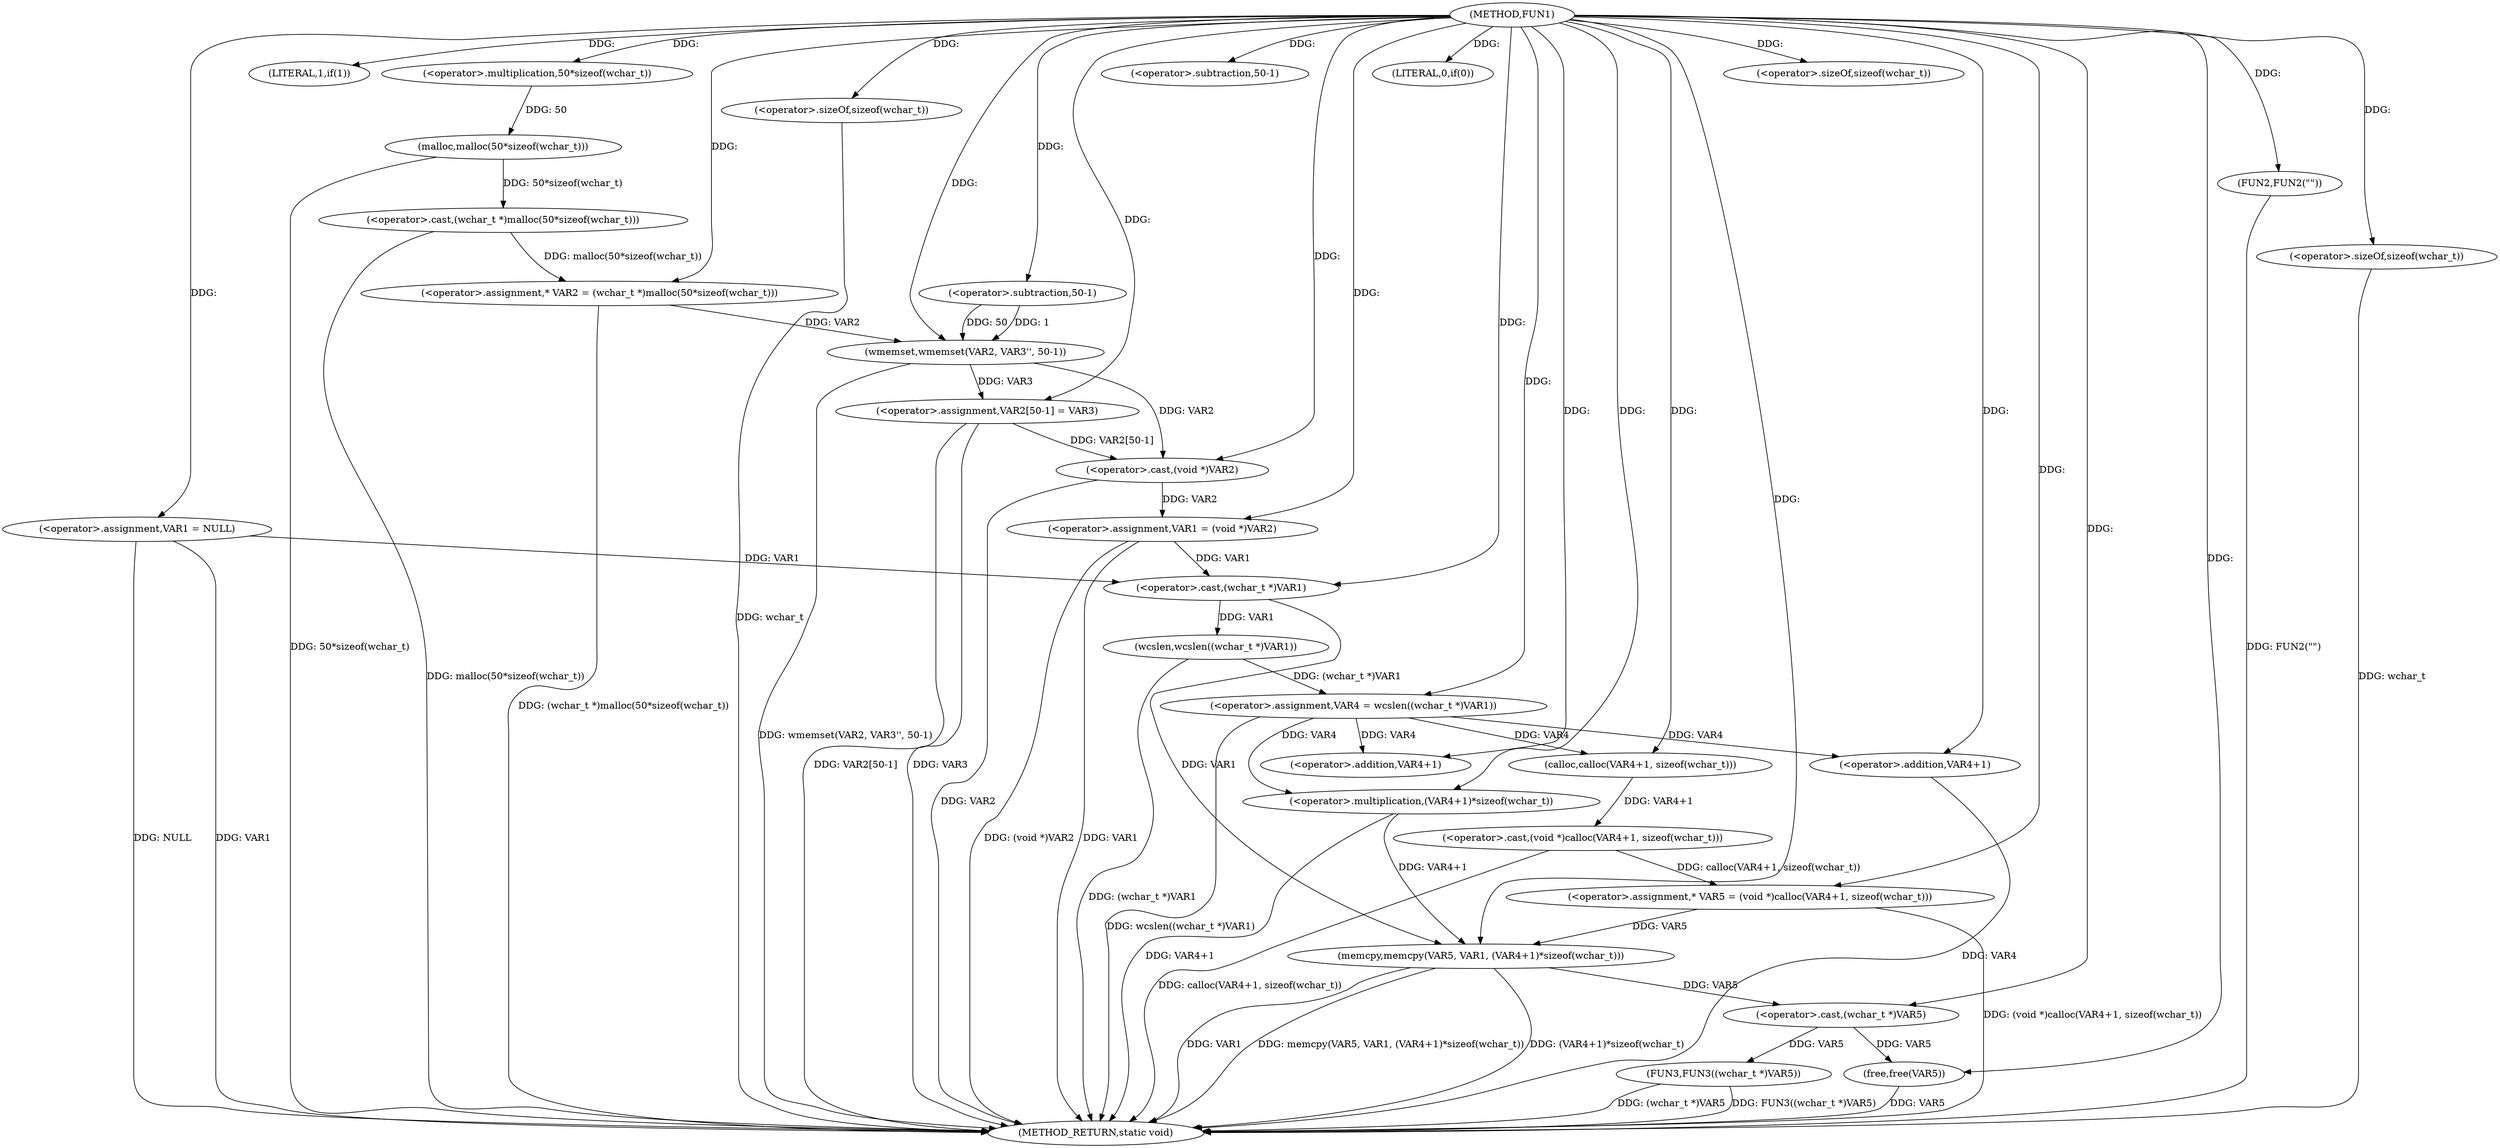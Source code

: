 digraph FUN1 {  
"1000100" [label = "(METHOD,FUN1)" ]
"1000179" [label = "(METHOD_RETURN,static void)" ]
"1000103" [label = "(<operator>.assignment,VAR1 = NULL)" ]
"1000107" [label = "(LITERAL,1,if(1))" ]
"1000111" [label = "(<operator>.assignment,* VAR2 = (wchar_t *)malloc(50*sizeof(wchar_t)))" ]
"1000113" [label = "(<operator>.cast,(wchar_t *)malloc(50*sizeof(wchar_t)))" ]
"1000115" [label = "(malloc,malloc(50*sizeof(wchar_t)))" ]
"1000116" [label = "(<operator>.multiplication,50*sizeof(wchar_t))" ]
"1000118" [label = "(<operator>.sizeOf,sizeof(wchar_t))" ]
"1000120" [label = "(wmemset,wmemset(VAR2, VAR3'', 50-1))" ]
"1000123" [label = "(<operator>.subtraction,50-1)" ]
"1000126" [label = "(<operator>.assignment,VAR2[50-1] = VAR3)" ]
"1000129" [label = "(<operator>.subtraction,50-1)" ]
"1000133" [label = "(<operator>.assignment,VAR1 = (void *)VAR2)" ]
"1000135" [label = "(<operator>.cast,(void *)VAR2)" ]
"1000139" [label = "(LITERAL,0,if(0))" ]
"1000141" [label = "(FUN2,FUN2(\"\"))" ]
"1000147" [label = "(<operator>.assignment,VAR4 = wcslen((wchar_t *)VAR1))" ]
"1000149" [label = "(wcslen,wcslen((wchar_t *)VAR1))" ]
"1000150" [label = "(<operator>.cast,(wchar_t *)VAR1)" ]
"1000154" [label = "(<operator>.assignment,* VAR5 = (void *)calloc(VAR4+1, sizeof(wchar_t)))" ]
"1000156" [label = "(<operator>.cast,(void *)calloc(VAR4+1, sizeof(wchar_t)))" ]
"1000158" [label = "(calloc,calloc(VAR4+1, sizeof(wchar_t)))" ]
"1000159" [label = "(<operator>.addition,VAR4+1)" ]
"1000162" [label = "(<operator>.sizeOf,sizeof(wchar_t))" ]
"1000164" [label = "(memcpy,memcpy(VAR5, VAR1, (VAR4+1)*sizeof(wchar_t)))" ]
"1000167" [label = "(<operator>.multiplication,(VAR4+1)*sizeof(wchar_t))" ]
"1000168" [label = "(<operator>.addition,VAR4+1)" ]
"1000171" [label = "(<operator>.sizeOf,sizeof(wchar_t))" ]
"1000173" [label = "(FUN3,FUN3((wchar_t *)VAR5))" ]
"1000174" [label = "(<operator>.cast,(wchar_t *)VAR5)" ]
"1000177" [label = "(free,free(VAR5))" ]
  "1000177" -> "1000179"  [ label = "DDG: VAR5"] 
  "1000171" -> "1000179"  [ label = "DDG: wchar_t"] 
  "1000168" -> "1000179"  [ label = "DDG: VAR4"] 
  "1000103" -> "1000179"  [ label = "DDG: VAR1"] 
  "1000103" -> "1000179"  [ label = "DDG: NULL"] 
  "1000164" -> "1000179"  [ label = "DDG: VAR1"] 
  "1000113" -> "1000179"  [ label = "DDG: malloc(50*sizeof(wchar_t))"] 
  "1000147" -> "1000179"  [ label = "DDG: wcslen((wchar_t *)VAR1)"] 
  "1000126" -> "1000179"  [ label = "DDG: VAR2[50-1]"] 
  "1000154" -> "1000179"  [ label = "DDG: (void *)calloc(VAR4+1, sizeof(wchar_t))"] 
  "1000118" -> "1000179"  [ label = "DDG: wchar_t"] 
  "1000167" -> "1000179"  [ label = "DDG: VAR4+1"] 
  "1000164" -> "1000179"  [ label = "DDG: memcpy(VAR5, VAR1, (VAR4+1)*sizeof(wchar_t))"] 
  "1000126" -> "1000179"  [ label = "DDG: VAR3"] 
  "1000141" -> "1000179"  [ label = "DDG: FUN2(\"\")"] 
  "1000164" -> "1000179"  [ label = "DDG: (VAR4+1)*sizeof(wchar_t)"] 
  "1000133" -> "1000179"  [ label = "DDG: VAR1"] 
  "1000156" -> "1000179"  [ label = "DDG: calloc(VAR4+1, sizeof(wchar_t))"] 
  "1000133" -> "1000179"  [ label = "DDG: (void *)VAR2"] 
  "1000111" -> "1000179"  [ label = "DDG: (wchar_t *)malloc(50*sizeof(wchar_t))"] 
  "1000120" -> "1000179"  [ label = "DDG: wmemset(VAR2, VAR3'', 50-1)"] 
  "1000173" -> "1000179"  [ label = "DDG: FUN3((wchar_t *)VAR5)"] 
  "1000149" -> "1000179"  [ label = "DDG: (wchar_t *)VAR1"] 
  "1000115" -> "1000179"  [ label = "DDG: 50*sizeof(wchar_t)"] 
  "1000173" -> "1000179"  [ label = "DDG: (wchar_t *)VAR5"] 
  "1000135" -> "1000179"  [ label = "DDG: VAR2"] 
  "1000100" -> "1000103"  [ label = "DDG: "] 
  "1000100" -> "1000107"  [ label = "DDG: "] 
  "1000113" -> "1000111"  [ label = "DDG: malloc(50*sizeof(wchar_t))"] 
  "1000100" -> "1000111"  [ label = "DDG: "] 
  "1000115" -> "1000113"  [ label = "DDG: 50*sizeof(wchar_t)"] 
  "1000116" -> "1000115"  [ label = "DDG: 50"] 
  "1000100" -> "1000116"  [ label = "DDG: "] 
  "1000100" -> "1000118"  [ label = "DDG: "] 
  "1000111" -> "1000120"  [ label = "DDG: VAR2"] 
  "1000100" -> "1000120"  [ label = "DDG: "] 
  "1000123" -> "1000120"  [ label = "DDG: 50"] 
  "1000123" -> "1000120"  [ label = "DDG: 1"] 
  "1000100" -> "1000123"  [ label = "DDG: "] 
  "1000120" -> "1000126"  [ label = "DDG: VAR3"] 
  "1000100" -> "1000126"  [ label = "DDG: "] 
  "1000100" -> "1000129"  [ label = "DDG: "] 
  "1000135" -> "1000133"  [ label = "DDG: VAR2"] 
  "1000100" -> "1000133"  [ label = "DDG: "] 
  "1000120" -> "1000135"  [ label = "DDG: VAR2"] 
  "1000126" -> "1000135"  [ label = "DDG: VAR2[50-1]"] 
  "1000100" -> "1000135"  [ label = "DDG: "] 
  "1000100" -> "1000139"  [ label = "DDG: "] 
  "1000100" -> "1000141"  [ label = "DDG: "] 
  "1000149" -> "1000147"  [ label = "DDG: (wchar_t *)VAR1"] 
  "1000100" -> "1000147"  [ label = "DDG: "] 
  "1000150" -> "1000149"  [ label = "DDG: VAR1"] 
  "1000103" -> "1000150"  [ label = "DDG: VAR1"] 
  "1000133" -> "1000150"  [ label = "DDG: VAR1"] 
  "1000100" -> "1000150"  [ label = "DDG: "] 
  "1000156" -> "1000154"  [ label = "DDG: calloc(VAR4+1, sizeof(wchar_t))"] 
  "1000100" -> "1000154"  [ label = "DDG: "] 
  "1000158" -> "1000156"  [ label = "DDG: VAR4+1"] 
  "1000147" -> "1000158"  [ label = "DDG: VAR4"] 
  "1000100" -> "1000158"  [ label = "DDG: "] 
  "1000147" -> "1000159"  [ label = "DDG: VAR4"] 
  "1000100" -> "1000159"  [ label = "DDG: "] 
  "1000100" -> "1000162"  [ label = "DDG: "] 
  "1000154" -> "1000164"  [ label = "DDG: VAR5"] 
  "1000100" -> "1000164"  [ label = "DDG: "] 
  "1000150" -> "1000164"  [ label = "DDG: VAR1"] 
  "1000167" -> "1000164"  [ label = "DDG: VAR4+1"] 
  "1000100" -> "1000167"  [ label = "DDG: "] 
  "1000147" -> "1000167"  [ label = "DDG: VAR4"] 
  "1000100" -> "1000168"  [ label = "DDG: "] 
  "1000147" -> "1000168"  [ label = "DDG: VAR4"] 
  "1000100" -> "1000171"  [ label = "DDG: "] 
  "1000174" -> "1000173"  [ label = "DDG: VAR5"] 
  "1000164" -> "1000174"  [ label = "DDG: VAR5"] 
  "1000100" -> "1000174"  [ label = "DDG: "] 
  "1000174" -> "1000177"  [ label = "DDG: VAR5"] 
  "1000100" -> "1000177"  [ label = "DDG: "] 
}
